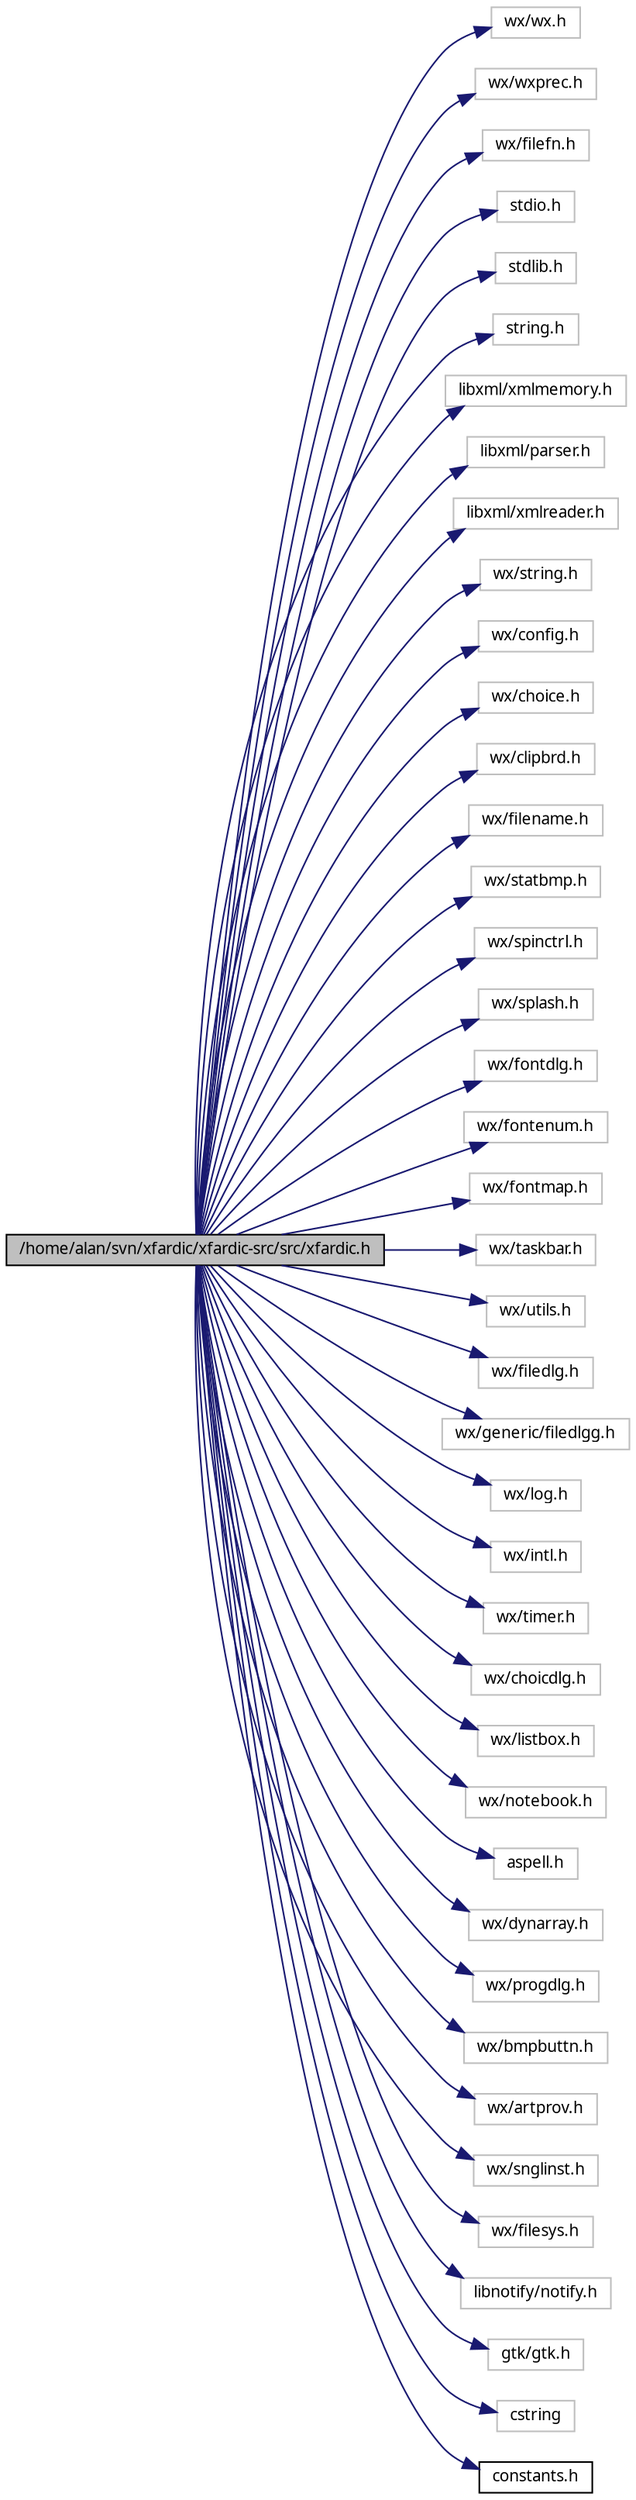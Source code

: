 digraph G
{
  edge [fontname="FreeSans.ttf",fontsize=10,labelfontname="FreeSans.ttf",labelfontsize=10];
  node [fontname="FreeSans.ttf",fontsize=10,shape=record];
  rankdir=LR;
  Node1 [label="/home/alan/svn/xfardic/xfardic-src/src/xfardic.h",height=0.2,width=0.4,color="black", fillcolor="grey75", style="filled" fontcolor="black"];
  Node1 -> Node2 [color="midnightblue",fontsize=10,style="solid",fontname="FreeSans.ttf"];
  Node2 [label="wx/wx.h",height=0.2,width=0.4,color="grey75", fillcolor="white", style="filled"];
  Node1 -> Node3 [color="midnightblue",fontsize=10,style="solid",fontname="FreeSans.ttf"];
  Node3 [label="wx/wxprec.h",height=0.2,width=0.4,color="grey75", fillcolor="white", style="filled"];
  Node1 -> Node4 [color="midnightblue",fontsize=10,style="solid",fontname="FreeSans.ttf"];
  Node4 [label="wx/filefn.h",height=0.2,width=0.4,color="grey75", fillcolor="white", style="filled"];
  Node1 -> Node5 [color="midnightblue",fontsize=10,style="solid",fontname="FreeSans.ttf"];
  Node5 [label="stdio.h",height=0.2,width=0.4,color="grey75", fillcolor="white", style="filled"];
  Node1 -> Node6 [color="midnightblue",fontsize=10,style="solid",fontname="FreeSans.ttf"];
  Node6 [label="stdlib.h",height=0.2,width=0.4,color="grey75", fillcolor="white", style="filled"];
  Node1 -> Node7 [color="midnightblue",fontsize=10,style="solid",fontname="FreeSans.ttf"];
  Node7 [label="string.h",height=0.2,width=0.4,color="grey75", fillcolor="white", style="filled"];
  Node1 -> Node8 [color="midnightblue",fontsize=10,style="solid",fontname="FreeSans.ttf"];
  Node8 [label="libxml/xmlmemory.h",height=0.2,width=0.4,color="grey75", fillcolor="white", style="filled"];
  Node1 -> Node9 [color="midnightblue",fontsize=10,style="solid",fontname="FreeSans.ttf"];
  Node9 [label="libxml/parser.h",height=0.2,width=0.4,color="grey75", fillcolor="white", style="filled"];
  Node1 -> Node10 [color="midnightblue",fontsize=10,style="solid",fontname="FreeSans.ttf"];
  Node10 [label="libxml/xmlreader.h",height=0.2,width=0.4,color="grey75", fillcolor="white", style="filled"];
  Node1 -> Node11 [color="midnightblue",fontsize=10,style="solid",fontname="FreeSans.ttf"];
  Node11 [label="wx/string.h",height=0.2,width=0.4,color="grey75", fillcolor="white", style="filled"];
  Node1 -> Node12 [color="midnightblue",fontsize=10,style="solid",fontname="FreeSans.ttf"];
  Node12 [label="wx/config.h",height=0.2,width=0.4,color="grey75", fillcolor="white", style="filled"];
  Node1 -> Node13 [color="midnightblue",fontsize=10,style="solid",fontname="FreeSans.ttf"];
  Node13 [label="wx/choice.h",height=0.2,width=0.4,color="grey75", fillcolor="white", style="filled"];
  Node1 -> Node14 [color="midnightblue",fontsize=10,style="solid",fontname="FreeSans.ttf"];
  Node14 [label="wx/clipbrd.h",height=0.2,width=0.4,color="grey75", fillcolor="white", style="filled"];
  Node1 -> Node15 [color="midnightblue",fontsize=10,style="solid",fontname="FreeSans.ttf"];
  Node15 [label="wx/filename.h",height=0.2,width=0.4,color="grey75", fillcolor="white", style="filled"];
  Node1 -> Node16 [color="midnightblue",fontsize=10,style="solid",fontname="FreeSans.ttf"];
  Node16 [label="wx/statbmp.h",height=0.2,width=0.4,color="grey75", fillcolor="white", style="filled"];
  Node1 -> Node17 [color="midnightblue",fontsize=10,style="solid",fontname="FreeSans.ttf"];
  Node17 [label="wx/spinctrl.h",height=0.2,width=0.4,color="grey75", fillcolor="white", style="filled"];
  Node1 -> Node18 [color="midnightblue",fontsize=10,style="solid",fontname="FreeSans.ttf"];
  Node18 [label="wx/splash.h",height=0.2,width=0.4,color="grey75", fillcolor="white", style="filled"];
  Node1 -> Node19 [color="midnightblue",fontsize=10,style="solid",fontname="FreeSans.ttf"];
  Node19 [label="wx/fontdlg.h",height=0.2,width=0.4,color="grey75", fillcolor="white", style="filled"];
  Node1 -> Node20 [color="midnightblue",fontsize=10,style="solid",fontname="FreeSans.ttf"];
  Node20 [label="wx/fontenum.h",height=0.2,width=0.4,color="grey75", fillcolor="white", style="filled"];
  Node1 -> Node21 [color="midnightblue",fontsize=10,style="solid",fontname="FreeSans.ttf"];
  Node21 [label="wx/fontmap.h",height=0.2,width=0.4,color="grey75", fillcolor="white", style="filled"];
  Node1 -> Node22 [color="midnightblue",fontsize=10,style="solid",fontname="FreeSans.ttf"];
  Node22 [label="wx/taskbar.h",height=0.2,width=0.4,color="grey75", fillcolor="white", style="filled"];
  Node1 -> Node23 [color="midnightblue",fontsize=10,style="solid",fontname="FreeSans.ttf"];
  Node23 [label="wx/utils.h",height=0.2,width=0.4,color="grey75", fillcolor="white", style="filled"];
  Node1 -> Node24 [color="midnightblue",fontsize=10,style="solid",fontname="FreeSans.ttf"];
  Node24 [label="wx/filedlg.h",height=0.2,width=0.4,color="grey75", fillcolor="white", style="filled"];
  Node1 -> Node25 [color="midnightblue",fontsize=10,style="solid",fontname="FreeSans.ttf"];
  Node25 [label="wx/generic/filedlgg.h",height=0.2,width=0.4,color="grey75", fillcolor="white", style="filled"];
  Node1 -> Node26 [color="midnightblue",fontsize=10,style="solid",fontname="FreeSans.ttf"];
  Node26 [label="wx/log.h",height=0.2,width=0.4,color="grey75", fillcolor="white", style="filled"];
  Node1 -> Node27 [color="midnightblue",fontsize=10,style="solid",fontname="FreeSans.ttf"];
  Node27 [label="wx/intl.h",height=0.2,width=0.4,color="grey75", fillcolor="white", style="filled"];
  Node1 -> Node28 [color="midnightblue",fontsize=10,style="solid",fontname="FreeSans.ttf"];
  Node28 [label="wx/timer.h",height=0.2,width=0.4,color="grey75", fillcolor="white", style="filled"];
  Node1 -> Node29 [color="midnightblue",fontsize=10,style="solid",fontname="FreeSans.ttf"];
  Node29 [label="wx/choicdlg.h",height=0.2,width=0.4,color="grey75", fillcolor="white", style="filled"];
  Node1 -> Node30 [color="midnightblue",fontsize=10,style="solid",fontname="FreeSans.ttf"];
  Node30 [label="wx/listbox.h",height=0.2,width=0.4,color="grey75", fillcolor="white", style="filled"];
  Node1 -> Node31 [color="midnightblue",fontsize=10,style="solid",fontname="FreeSans.ttf"];
  Node31 [label="wx/notebook.h",height=0.2,width=0.4,color="grey75", fillcolor="white", style="filled"];
  Node1 -> Node32 [color="midnightblue",fontsize=10,style="solid",fontname="FreeSans.ttf"];
  Node32 [label="aspell.h",height=0.2,width=0.4,color="grey75", fillcolor="white", style="filled"];
  Node1 -> Node33 [color="midnightblue",fontsize=10,style="solid",fontname="FreeSans.ttf"];
  Node33 [label="wx/dynarray.h",height=0.2,width=0.4,color="grey75", fillcolor="white", style="filled"];
  Node1 -> Node34 [color="midnightblue",fontsize=10,style="solid",fontname="FreeSans.ttf"];
  Node34 [label="wx/progdlg.h",height=0.2,width=0.4,color="grey75", fillcolor="white", style="filled"];
  Node1 -> Node35 [color="midnightblue",fontsize=10,style="solid",fontname="FreeSans.ttf"];
  Node35 [label="wx/bmpbuttn.h",height=0.2,width=0.4,color="grey75", fillcolor="white", style="filled"];
  Node1 -> Node36 [color="midnightblue",fontsize=10,style="solid",fontname="FreeSans.ttf"];
  Node36 [label="wx/artprov.h",height=0.2,width=0.4,color="grey75", fillcolor="white", style="filled"];
  Node1 -> Node37 [color="midnightblue",fontsize=10,style="solid",fontname="FreeSans.ttf"];
  Node37 [label="wx/snglinst.h",height=0.2,width=0.4,color="grey75", fillcolor="white", style="filled"];
  Node1 -> Node38 [color="midnightblue",fontsize=10,style="solid",fontname="FreeSans.ttf"];
  Node38 [label="wx/filesys.h",height=0.2,width=0.4,color="grey75", fillcolor="white", style="filled"];
  Node1 -> Node39 [color="midnightblue",fontsize=10,style="solid",fontname="FreeSans.ttf"];
  Node39 [label="libnotify/notify.h",height=0.2,width=0.4,color="grey75", fillcolor="white", style="filled"];
  Node1 -> Node40 [color="midnightblue",fontsize=10,style="solid",fontname="FreeSans.ttf"];
  Node40 [label="gtk/gtk.h",height=0.2,width=0.4,color="grey75", fillcolor="white", style="filled"];
  Node1 -> Node41 [color="midnightblue",fontsize=10,style="solid",fontname="FreeSans.ttf"];
  Node41 [label="cstring",height=0.2,width=0.4,color="grey75", fillcolor="white", style="filled"];
  Node1 -> Node42 [color="midnightblue",fontsize=10,style="solid",fontname="FreeSans.ttf"];
  Node42 [label="constants.h",height=0.2,width=0.4,color="black", fillcolor="white", style="filled",URL="$constants_8h.html"];
}
